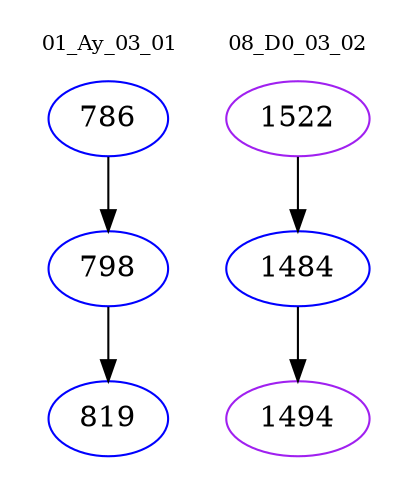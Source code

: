 digraph{
subgraph cluster_0 {
color = white
label = "01_Ay_03_01";
fontsize=10;
T0_786 [label="786", color="blue"]
T0_786 -> T0_798 [color="black"]
T0_798 [label="798", color="blue"]
T0_798 -> T0_819 [color="black"]
T0_819 [label="819", color="blue"]
}
subgraph cluster_1 {
color = white
label = "08_D0_03_02";
fontsize=10;
T1_1522 [label="1522", color="purple"]
T1_1522 -> T1_1484 [color="black"]
T1_1484 [label="1484", color="blue"]
T1_1484 -> T1_1494 [color="black"]
T1_1494 [label="1494", color="purple"]
}
}
